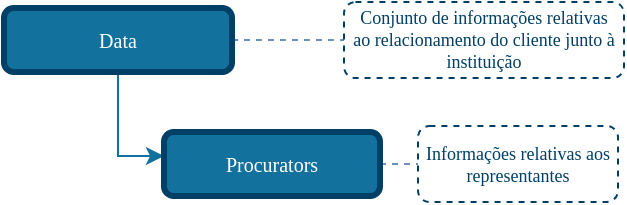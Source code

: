 <mxfile version="14.4.4" type="device"><diagram id="pwx9f-JPc5i2mSrcDJkJ" name="Financial Relation-Business"><mxGraphModel dx="418" dy="193" grid="1" gridSize="10" guides="1" tooltips="1" connect="1" arrows="1" fold="1" page="1" pageScale="1" pageWidth="827" pageHeight="1169" math="0" shadow="0"><root><mxCell id="0"/><mxCell id="1" parent="0"/><mxCell id="7SM82Xgn0hcUYBG6hJO3-5" style="edgeStyle=none;rounded=1;orthogonalLoop=1;jettySize=auto;html=1;entryX=0;entryY=0.5;entryDx=0;entryDy=0;dashed=1;endArrow=none;endFill=0;endSize=6;strokeColor=#6C8EBF;exitX=1;exitY=0.5;exitDx=0;exitDy=0;" parent="1" source="CP8brj2QoUajFCljk4hs-1" target="7SM82Xgn0hcUYBG6hJO3-3" edge="1"><mxGeometry relative="1" as="geometry"><mxPoint x="531" y="346.0" as="sourcePoint"/><mxPoint x="712" y="249" as="targetPoint"/></mxGeometry></mxCell><mxCell id="UMfqDO7jPRxT5moShlyY-2" style="edgeStyle=orthogonalEdgeStyle;rounded=0;orthogonalLoop=1;jettySize=auto;html=1;exitX=0.5;exitY=1;exitDx=0;exitDy=0;entryX=0;entryY=0.375;entryDx=0;entryDy=0;entryPerimeter=0;strokeColor=#13719E;" edge="1" parent="1" source="CP8brj2QoUajFCljk4hs-1" target="74HG2iaG1MX3UNXkU1LS-2"><mxGeometry relative="1" as="geometry"><mxPoint x="117" y="142" as="targetPoint"/><Array as="points"><mxPoint x="117" y="118"/></Array></mxGeometry></mxCell><mxCell id="CP8brj2QoUajFCljk4hs-1" value="Data" style="rounded=1;whiteSpace=wrap;html=1;comic=0;shadow=0;backgroundOutline=0;snapToPoint=0;fixDash=0;strokeWidth=3;fontFamily=Verdana;fontStyle=0;labelBackgroundColor=none;labelBorderColor=none;fontSize=10;fillColor=#13719E;strokeColor=#003F66;fontColor=#ffffff;" parent="1" vertex="1"><mxGeometry x="60" y="44" width="114" height="32" as="geometry"/></mxCell><mxCell id="7SM82Xgn0hcUYBG6hJO3-3" value="&lt;font style=&quot;font-size: 9px&quot;&gt;Conjunto de informações relativas ao relacionamento do cliente junto à instituição&lt;/font&gt;" style="rounded=1;whiteSpace=wrap;html=1;shadow=0;comic=0;strokeColor=#003F66;strokeWidth=1;fillColor=#ffffff;fontFamily=Verdana;fontSize=9;fontColor=#003F66;dashed=1;spacingLeft=5;spacing=0;spacingRight=5;spacingBottom=5;spacingTop=5;align=center;verticalAlign=middle;gradientColor=#ffffff;" parent="1" vertex="1"><mxGeometry x="230" y="41" width="140" height="38" as="geometry"/></mxCell><mxCell id="74HG2iaG1MX3UNXkU1LS-1" style="edgeStyle=none;rounded=1;orthogonalLoop=1;jettySize=auto;html=1;entryX=0;entryY=0.5;entryDx=0;entryDy=0;dashed=1;endArrow=none;endFill=0;endSize=6;strokeColor=#6C8EBF;exitX=1;exitY=0.5;exitDx=0;exitDy=0;" parent="1" source="74HG2iaG1MX3UNXkU1LS-2" target="74HG2iaG1MX3UNXkU1LS-3" edge="1"><mxGeometry relative="1" as="geometry"><mxPoint x="343" y="273" as="sourcePoint"/><mxPoint x="373" y="152" as="targetPoint"/></mxGeometry></mxCell><mxCell id="74HG2iaG1MX3UNXkU1LS-2" value="Procurators" style="rounded=1;whiteSpace=wrap;html=1;comic=0;shadow=0;backgroundOutline=0;snapToPoint=0;fixDash=0;strokeWidth=3;fontFamily=Verdana;fontStyle=0;labelBackgroundColor=none;labelBorderColor=none;fontSize=10;fillColor=#13719E;strokeColor=#003F66;fontColor=#ffffff;" parent="1" vertex="1"><mxGeometry x="140" y="106" width="108" height="32" as="geometry"/></mxCell><mxCell id="74HG2iaG1MX3UNXkU1LS-3" value="Informações relativas aos representantes" style="rounded=1;whiteSpace=wrap;html=1;shadow=0;comic=0;strokeColor=#003F66;strokeWidth=1;fillColor=#ffffff;fontFamily=Verdana;fontSize=9;fontColor=#003F66;dashed=1;spacingLeft=5;spacing=0;spacingRight=5;spacingBottom=5;spacingTop=5;align=center;verticalAlign=middle;gradientColor=#ffffff;" parent="1" vertex="1"><mxGeometry x="267" y="103" width="100" height="38" as="geometry"/></mxCell></root></mxGraphModel></diagram></mxfile>